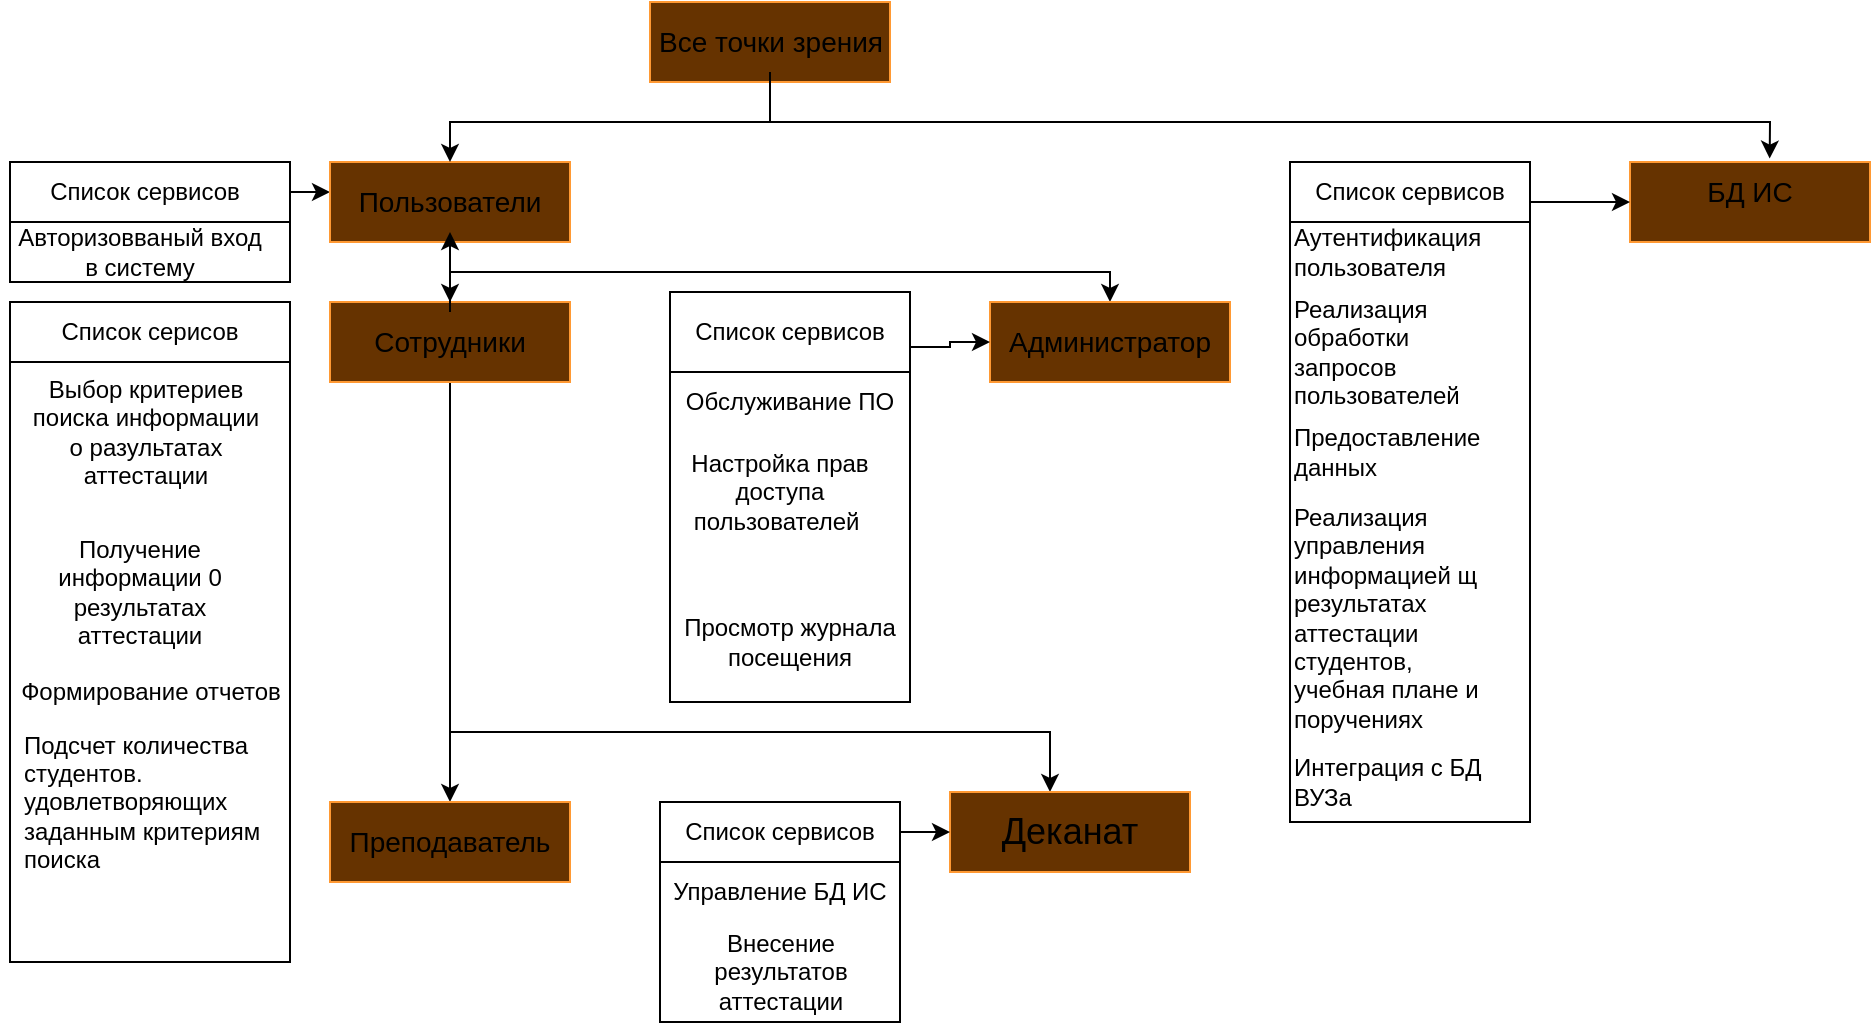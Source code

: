 <mxfile version="25.0.1">
  <diagram name="Страница — 1" id="XoDcgVmvNnohmi8HZWg9">
    <mxGraphModel dx="2580" dy="1130" grid="1" gridSize="10" guides="1" tooltips="1" connect="1" arrows="1" fold="1" page="1" pageScale="1" pageWidth="827" pageHeight="1169" math="0" shadow="0">
      <root>
        <mxCell id="0" />
        <mxCell id="1" parent="0" />
        <mxCell id="A2Cu6Bd9uKaZjOzN5dYJ-1" value="" style="rounded=0;whiteSpace=wrap;html=1;" parent="1" vertex="1">
          <mxGeometry x="40" y="80" width="140" height="30" as="geometry" />
        </mxCell>
        <mxCell id="cIKN-_tGBrGk3SsRRnwc-5" value="" style="edgeStyle=orthogonalEdgeStyle;rounded=0;orthogonalLoop=1;jettySize=auto;html=1;exitX=1;exitY=0.5;exitDx=0;exitDy=0;" edge="1" parent="1" source="A2Cu6Bd9uKaZjOzN5dYJ-1">
          <mxGeometry relative="1" as="geometry">
            <mxPoint x="200" y="95" as="targetPoint" />
          </mxGeometry>
        </mxCell>
        <mxCell id="A2Cu6Bd9uKaZjOzN5dYJ-2" value="Список сервисов" style="text;strokeColor=none;align=center;fillColor=none;html=1;verticalAlign=middle;whiteSpace=wrap;rounded=0;" parent="1" vertex="1">
          <mxGeometry x="45" y="80" width="125" height="30" as="geometry" />
        </mxCell>
        <mxCell id="A2Cu6Bd9uKaZjOzN5dYJ-3" value="" style="rounded=0;whiteSpace=wrap;html=1;" parent="1" vertex="1">
          <mxGeometry x="40" y="110" width="140" height="30" as="geometry" />
        </mxCell>
        <mxCell id="A2Cu6Bd9uKaZjOzN5dYJ-4" value="Авторизовваный вход в систему" style="text;strokeColor=none;align=center;fillColor=none;html=1;verticalAlign=middle;whiteSpace=wrap;rounded=0;" parent="1" vertex="1">
          <mxGeometry x="40" y="110" width="130" height="30" as="geometry" />
        </mxCell>
        <mxCell id="A2Cu6Bd9uKaZjOzN5dYJ-5" value="" style="rounded=0;whiteSpace=wrap;html=1;" parent="1" vertex="1">
          <mxGeometry x="40" y="150" width="140" height="30" as="geometry" />
        </mxCell>
        <mxCell id="A2Cu6Bd9uKaZjOzN5dYJ-6" value="Список серисов" style="text;strokeColor=none;align=center;fillColor=none;html=1;verticalAlign=middle;whiteSpace=wrap;rounded=0;" parent="1" vertex="1">
          <mxGeometry x="50" y="150" width="120" height="30" as="geometry" />
        </mxCell>
        <mxCell id="A2Cu6Bd9uKaZjOzN5dYJ-7" value="&lt;div&gt;&lt;br&gt;&lt;/div&gt;&lt;div&gt;&lt;br&gt;&lt;/div&gt;&lt;div&gt;&lt;br&gt;&lt;/div&gt;&lt;div&gt;&lt;br&gt;&lt;/div&gt;&lt;div&gt;&lt;br&gt;&lt;/div&gt;&lt;div&gt;&lt;br&gt;&lt;/div&gt;&lt;div&gt;&lt;br&gt;&lt;/div&gt;&lt;div&gt;&lt;br&gt;&lt;/div&gt;&lt;div&gt;&lt;br&gt;&lt;/div&gt;&lt;div&gt;&lt;br&gt;&lt;/div&gt;&lt;div style=&quot;text-align: left;&quot;&gt;&lt;br&gt;&lt;/div&gt;" style="rounded=0;whiteSpace=wrap;html=1;" parent="1" vertex="1">
          <mxGeometry x="40" y="180" width="140" height="300" as="geometry" />
        </mxCell>
        <mxCell id="A2Cu6Bd9uKaZjOzN5dYJ-10" value="Выбор критериев поиска информации о разультатах&lt;div&gt;аттестации&lt;/div&gt;" style="text;strokeColor=none;align=center;fillColor=none;html=1;verticalAlign=middle;whiteSpace=wrap;rounded=0;" parent="1" vertex="1">
          <mxGeometry x="47.5" y="200" width="120" height="30" as="geometry" />
        </mxCell>
        <mxCell id="A2Cu6Bd9uKaZjOzN5dYJ-13" value="Получение&lt;div&gt;информации 0 результатах&lt;/div&gt;&lt;div&gt;аттестации&lt;/div&gt;" style="text;strokeColor=none;align=center;fillColor=none;html=1;verticalAlign=middle;whiteSpace=wrap;rounded=0;" parent="1" vertex="1">
          <mxGeometry x="40" y="280" width="130" height="30" as="geometry" />
        </mxCell>
        <mxCell id="A2Cu6Bd9uKaZjOzN5dYJ-15" value="Формирование отчетов" style="text;html=1;align=center;verticalAlign=middle;resizable=0;points=[];autosize=1;strokeColor=none;fillColor=none;" parent="1" vertex="1">
          <mxGeometry x="35" y="330" width="150" height="30" as="geometry" />
        </mxCell>
        <mxCell id="cIKN-_tGBrGk3SsRRnwc-3" value="Подсчет количества&amp;nbsp;&lt;div&gt;студентов.&lt;/div&gt;&lt;div&gt;удовлетворяющих&lt;/div&gt;&lt;div&gt;заданным критериям&lt;/div&gt;&lt;div&gt;поиска&lt;/div&gt;" style="text;strokeColor=none;align=left;fillColor=none;html=1;verticalAlign=middle;whiteSpace=wrap;rounded=0;" vertex="1" parent="1">
          <mxGeometry x="45" y="310" width="150" height="180" as="geometry" />
        </mxCell>
        <mxCell id="cIKN-_tGBrGk3SsRRnwc-29" value="" style="edgeStyle=orthogonalEdgeStyle;rounded=0;orthogonalLoop=1;jettySize=auto;html=1;" edge="1" parent="1" source="cIKN-_tGBrGk3SsRRnwc-6" target="cIKN-_tGBrGk3SsRRnwc-28">
          <mxGeometry relative="1" as="geometry" />
        </mxCell>
        <mxCell id="cIKN-_tGBrGk3SsRRnwc-6" value="" style="rounded=0;whiteSpace=wrap;html=1;strokeColor=#FF9933;fillColor=#663300;" vertex="1" parent="1">
          <mxGeometry x="200" y="80" width="120" height="40" as="geometry" />
        </mxCell>
        <mxCell id="cIKN-_tGBrGk3SsRRnwc-9" value="&lt;span style=&quot;font-size: 14px;&quot;&gt;Пользователи&lt;/span&gt;" style="text;strokeColor=none;align=center;fillColor=none;html=1;verticalAlign=middle;whiteSpace=wrap;rounded=0;" vertex="1" parent="1">
          <mxGeometry x="230" y="85" width="60" height="30" as="geometry" />
        </mxCell>
        <mxCell id="cIKN-_tGBrGk3SsRRnwc-13" value="" style="rounded=0;whiteSpace=wrap;html=1;strokeColor=#FF9933;fillColor=#663300;" vertex="1" parent="1">
          <mxGeometry x="360" width="120" height="40" as="geometry" />
        </mxCell>
        <mxCell id="cIKN-_tGBrGk3SsRRnwc-24" value="" style="edgeStyle=orthogonalEdgeStyle;rounded=0;orthogonalLoop=1;jettySize=auto;html=1;" edge="1" parent="1" source="cIKN-_tGBrGk3SsRRnwc-16">
          <mxGeometry relative="1" as="geometry">
            <mxPoint x="260" y="80" as="targetPoint" />
            <Array as="points">
              <mxPoint x="420" y="60" />
              <mxPoint x="260" y="60" />
            </Array>
          </mxGeometry>
        </mxCell>
        <mxCell id="cIKN-_tGBrGk3SsRRnwc-16" value="&lt;font style=&quot;font-size: 14px;&quot;&gt;Все точки зрения&lt;/font&gt;" style="text;html=1;align=center;verticalAlign=middle;resizable=0;points=[];autosize=1;strokeColor=none;fillColor=none;" vertex="1" parent="1">
          <mxGeometry x="350" y="5" width="140" height="30" as="geometry" />
        </mxCell>
        <mxCell id="cIKN-_tGBrGk3SsRRnwc-34" value="" style="edgeStyle=orthogonalEdgeStyle;rounded=0;orthogonalLoop=1;jettySize=auto;html=1;" edge="1" parent="1" source="cIKN-_tGBrGk3SsRRnwc-28" target="cIKN-_tGBrGk3SsRRnwc-33">
          <mxGeometry relative="1" as="geometry">
            <Array as="points">
              <mxPoint x="260" y="360" />
              <mxPoint x="260" y="360" />
            </Array>
          </mxGeometry>
        </mxCell>
        <mxCell id="cIKN-_tGBrGk3SsRRnwc-28" value="" style="rounded=0;whiteSpace=wrap;html=1;strokeColor=#FF9933;fillColor=#663300;" vertex="1" parent="1">
          <mxGeometry x="200" y="150" width="120" height="40" as="geometry" />
        </mxCell>
        <mxCell id="cIKN-_tGBrGk3SsRRnwc-36" value="" style="edgeStyle=orthogonalEdgeStyle;rounded=0;orthogonalLoop=1;jettySize=auto;html=1;" edge="1" parent="1" source="cIKN-_tGBrGk3SsRRnwc-30" target="cIKN-_tGBrGk3SsRRnwc-9">
          <mxGeometry relative="1" as="geometry" />
        </mxCell>
        <mxCell id="cIKN-_tGBrGk3SsRRnwc-30" value="&lt;font style=&quot;font-size: 14px;&quot;&gt;Сотрудники&lt;/font&gt;" style="text;strokeColor=none;align=center;fillColor=none;html=1;verticalAlign=middle;whiteSpace=wrap;rounded=0;" vertex="1" parent="1">
          <mxGeometry x="230" y="155" width="60" height="30" as="geometry" />
        </mxCell>
        <mxCell id="cIKN-_tGBrGk3SsRRnwc-33" value="" style="rounded=0;whiteSpace=wrap;html=1;strokeColor=#FF9933;fillColor=#663300;" vertex="1" parent="1">
          <mxGeometry x="200" y="400" width="120" height="40" as="geometry" />
        </mxCell>
        <mxCell id="cIKN-_tGBrGk3SsRRnwc-35" value="&lt;font style=&quot;font-size: 14px;&quot;&gt;Преподаватель&lt;/font&gt;" style="text;strokeColor=none;align=center;fillColor=none;html=1;verticalAlign=middle;whiteSpace=wrap;rounded=0;" vertex="1" parent="1">
          <mxGeometry x="230" y="405" width="60" height="30" as="geometry" />
        </mxCell>
        <mxCell id="cIKN-_tGBrGk3SsRRnwc-37" value="" style="endArrow=classic;html=1;rounded=0;entryX=0.5;entryY=0;entryDx=0;entryDy=0;" edge="1" parent="1" target="cIKN-_tGBrGk3SsRRnwc-38">
          <mxGeometry width="50" height="50" relative="1" as="geometry">
            <mxPoint x="260" y="135" as="sourcePoint" />
            <mxPoint x="630" y="135" as="targetPoint" />
            <Array as="points">
              <mxPoint x="590" y="135" />
            </Array>
          </mxGeometry>
        </mxCell>
        <mxCell id="cIKN-_tGBrGk3SsRRnwc-38" value="" style="rounded=0;whiteSpace=wrap;html=1;strokeColor=#FF9933;fillColor=#663300;" vertex="1" parent="1">
          <mxGeometry x="530" y="150" width="120" height="40" as="geometry" />
        </mxCell>
        <mxCell id="cIKN-_tGBrGk3SsRRnwc-43" value="" style="rounded=0;whiteSpace=wrap;html=1;" vertex="1" parent="1">
          <mxGeometry x="370" y="145" width="120" height="40" as="geometry" />
        </mxCell>
        <mxCell id="cIKN-_tGBrGk3SsRRnwc-62" style="edgeStyle=orthogonalEdgeStyle;rounded=0;orthogonalLoop=1;jettySize=auto;html=1;exitX=1;exitY=0.75;exitDx=0;exitDy=0;entryX=0;entryY=0.5;entryDx=0;entryDy=0;" edge="1" parent="1" source="cIKN-_tGBrGk3SsRRnwc-44" target="cIKN-_tGBrGk3SsRRnwc-38">
          <mxGeometry relative="1" as="geometry" />
        </mxCell>
        <mxCell id="cIKN-_tGBrGk3SsRRnwc-44" value="Список сервисов" style="text;strokeColor=none;align=center;fillColor=none;html=1;verticalAlign=middle;whiteSpace=wrap;rounded=0;" vertex="1" parent="1">
          <mxGeometry x="370" y="150" width="120" height="30" as="geometry" />
        </mxCell>
        <mxCell id="cIKN-_tGBrGk3SsRRnwc-45" value="" style="rounded=0;whiteSpace=wrap;html=1;" vertex="1" parent="1">
          <mxGeometry x="370" y="185" width="120" height="165" as="geometry" />
        </mxCell>
        <mxCell id="cIKN-_tGBrGk3SsRRnwc-46" value="Обслуживание ПО" style="text;strokeColor=none;align=center;fillColor=none;html=1;verticalAlign=middle;whiteSpace=wrap;rounded=0;" vertex="1" parent="1">
          <mxGeometry x="370" y="185" width="120" height="30" as="geometry" />
        </mxCell>
        <mxCell id="cIKN-_tGBrGk3SsRRnwc-48" value="Настройка прав&lt;div&gt;доступа&lt;/div&gt;&lt;div&gt;пользователей&amp;nbsp;&lt;/div&gt;" style="text;strokeColor=none;align=center;fillColor=none;html=1;verticalAlign=middle;whiteSpace=wrap;rounded=0;" vertex="1" parent="1">
          <mxGeometry x="370" y="230" width="110" height="30" as="geometry" />
        </mxCell>
        <mxCell id="cIKN-_tGBrGk3SsRRnwc-52" value="Просмотр журнала посещения" style="text;strokeColor=none;align=center;fillColor=none;html=1;verticalAlign=middle;whiteSpace=wrap;rounded=0;" vertex="1" parent="1">
          <mxGeometry x="360" y="290" width="140" height="60" as="geometry" />
        </mxCell>
        <mxCell id="cIKN-_tGBrGk3SsRRnwc-54" value="&lt;font style=&quot;font-size: 14px;&quot;&gt;Администратор&lt;/font&gt;" style="text;strokeColor=none;align=center;fillColor=none;html=1;verticalAlign=middle;whiteSpace=wrap;rounded=0;" vertex="1" parent="1">
          <mxGeometry x="560" y="155" width="60" height="30" as="geometry" />
        </mxCell>
        <mxCell id="cIKN-_tGBrGk3SsRRnwc-64" value="" style="endArrow=classic;html=1;rounded=0;" edge="1" parent="1">
          <mxGeometry width="50" height="50" relative="1" as="geometry">
            <mxPoint x="260" y="365" as="sourcePoint" />
            <mxPoint x="560" y="395" as="targetPoint" />
            <Array as="points">
              <mxPoint x="560" y="365" />
            </Array>
          </mxGeometry>
        </mxCell>
        <mxCell id="cIKN-_tGBrGk3SsRRnwc-67" value="" style="rounded=0;whiteSpace=wrap;html=1;strokeColor=#FF9933;fillColor=#663300;" vertex="1" parent="1">
          <mxGeometry x="510" y="395" width="120" height="40" as="geometry" />
        </mxCell>
        <mxCell id="cIKN-_tGBrGk3SsRRnwc-70" value="&lt;font style=&quot;font-size: 18px;&quot;&gt;Деканат&lt;/font&gt;" style="text;strokeColor=none;align=center;fillColor=none;html=1;verticalAlign=middle;whiteSpace=wrap;rounded=0;" vertex="1" parent="1">
          <mxGeometry x="540" y="400" width="60" height="30" as="geometry" />
        </mxCell>
        <mxCell id="cIKN-_tGBrGk3SsRRnwc-77" style="edgeStyle=orthogonalEdgeStyle;rounded=0;orthogonalLoop=1;jettySize=auto;html=1;exitX=1;exitY=0.5;exitDx=0;exitDy=0;entryX=0;entryY=0.5;entryDx=0;entryDy=0;" edge="1" parent="1" source="cIKN-_tGBrGk3SsRRnwc-71" target="cIKN-_tGBrGk3SsRRnwc-67">
          <mxGeometry relative="1" as="geometry" />
        </mxCell>
        <mxCell id="cIKN-_tGBrGk3SsRRnwc-71" value="" style="rounded=0;whiteSpace=wrap;html=1;" vertex="1" parent="1">
          <mxGeometry x="365" y="400" width="120" height="30" as="geometry" />
        </mxCell>
        <mxCell id="cIKN-_tGBrGk3SsRRnwc-72" value="Список сервисов" style="text;strokeColor=none;align=center;fillColor=none;html=1;verticalAlign=middle;whiteSpace=wrap;rounded=0;" vertex="1" parent="1">
          <mxGeometry x="375" y="400" width="100" height="30" as="geometry" />
        </mxCell>
        <mxCell id="cIKN-_tGBrGk3SsRRnwc-73" value="" style="rounded=0;whiteSpace=wrap;html=1;" vertex="1" parent="1">
          <mxGeometry x="365" y="430" width="120" height="80" as="geometry" />
        </mxCell>
        <mxCell id="cIKN-_tGBrGk3SsRRnwc-75" value="Управление БД ИС" style="text;strokeColor=none;align=center;fillColor=none;html=1;verticalAlign=middle;whiteSpace=wrap;rounded=0;" vertex="1" parent="1">
          <mxGeometry x="365" y="430" width="120" height="30" as="geometry" />
        </mxCell>
        <mxCell id="cIKN-_tGBrGk3SsRRnwc-76" value="Внесение результатов аттестации" style="text;strokeColor=none;align=center;fillColor=none;html=1;verticalAlign=middle;whiteSpace=wrap;rounded=0;" vertex="1" parent="1">
          <mxGeometry x="362.5" y="470" width="125" height="30" as="geometry" />
        </mxCell>
        <mxCell id="cIKN-_tGBrGk3SsRRnwc-78" value="" style="endArrow=classic;html=1;rounded=0;entryX=0.582;entryY=-0.043;entryDx=0;entryDy=0;entryPerimeter=0;" edge="1" parent="1" target="cIKN-_tGBrGk3SsRRnwc-79">
          <mxGeometry width="50" height="50" relative="1" as="geometry">
            <mxPoint x="420" y="60" as="sourcePoint" />
            <mxPoint x="880" y="80" as="targetPoint" />
            <Array as="points">
              <mxPoint x="920" y="60" />
            </Array>
          </mxGeometry>
        </mxCell>
        <mxCell id="cIKN-_tGBrGk3SsRRnwc-79" value="" style="rounded=0;whiteSpace=wrap;html=1;strokeColor=#FF9933;fillColor=#663300;" vertex="1" parent="1">
          <mxGeometry x="850" y="80" width="120" height="40" as="geometry" />
        </mxCell>
        <mxCell id="cIKN-_tGBrGk3SsRRnwc-81" value="" style="rounded=0;whiteSpace=wrap;html=1;" vertex="1" parent="1">
          <mxGeometry x="680" y="80" width="120" height="30" as="geometry" />
        </mxCell>
        <mxCell id="cIKN-_tGBrGk3SsRRnwc-82" value="&lt;font style=&quot;font-size: 14px;&quot;&gt;БД ИС&lt;/font&gt;" style="text;strokeColor=none;align=center;fillColor=none;html=1;verticalAlign=middle;whiteSpace=wrap;rounded=0;" vertex="1" parent="1">
          <mxGeometry x="880" y="80" width="60" height="30" as="geometry" />
        </mxCell>
        <mxCell id="cIKN-_tGBrGk3SsRRnwc-83" value="Список сервисов" style="text;strokeColor=none;align=center;fillColor=none;html=1;verticalAlign=middle;whiteSpace=wrap;rounded=0;" vertex="1" parent="1">
          <mxGeometry x="690" y="80" width="100" height="30" as="geometry" />
        </mxCell>
        <mxCell id="cIKN-_tGBrGk3SsRRnwc-84" value="" style="rounded=0;whiteSpace=wrap;html=1;" vertex="1" parent="1">
          <mxGeometry x="680" y="110" width="120" height="300" as="geometry" />
        </mxCell>
        <mxCell id="cIKN-_tGBrGk3SsRRnwc-85" value="Аутентификация&amp;nbsp;&lt;div&gt;пользователя&lt;/div&gt;" style="text;strokeColor=none;align=left;fillColor=none;html=1;verticalAlign=middle;whiteSpace=wrap;rounded=0;" vertex="1" parent="1">
          <mxGeometry x="680" y="110" width="60" height="30" as="geometry" />
        </mxCell>
        <mxCell id="cIKN-_tGBrGk3SsRRnwc-86" value="Реализация обработки&lt;div&gt;запросов&lt;/div&gt;&lt;div&gt;пользователей&lt;/div&gt;" style="text;strokeColor=none;align=left;fillColor=none;html=1;verticalAlign=middle;whiteSpace=wrap;rounded=0;" vertex="1" parent="1">
          <mxGeometry x="680" y="160" width="120" height="30" as="geometry" />
        </mxCell>
        <mxCell id="cIKN-_tGBrGk3SsRRnwc-89" value="Предоставление данных" style="text;strokeColor=none;align=left;fillColor=none;html=1;verticalAlign=middle;whiteSpace=wrap;rounded=0;" vertex="1" parent="1">
          <mxGeometry x="680" y="210" width="60" height="30" as="geometry" />
        </mxCell>
        <mxCell id="cIKN-_tGBrGk3SsRRnwc-91" value="Реализация управления&amp;nbsp;&lt;div&gt;информацией щ результатах&lt;/div&gt;&lt;div&gt;аттестации студентов,&lt;/div&gt;&lt;div&gt;учебная плане и поручениях&lt;/div&gt;" style="text;strokeColor=none;align=left;fillColor=none;html=1;verticalAlign=middle;whiteSpace=wrap;rounded=0;" vertex="1" parent="1">
          <mxGeometry x="680" y="230" width="110" height="155" as="geometry" />
        </mxCell>
        <mxCell id="cIKN-_tGBrGk3SsRRnwc-95" value="Интеграция с БД ВУЗа" style="text;strokeColor=none;align=left;fillColor=none;html=1;verticalAlign=middle;whiteSpace=wrap;rounded=0;" vertex="1" parent="1">
          <mxGeometry x="680" y="380" width="110" height="20" as="geometry" />
        </mxCell>
        <mxCell id="cIKN-_tGBrGk3SsRRnwc-97" value="" style="endArrow=classic;html=1;rounded=0;entryX=0;entryY=0.5;entryDx=0;entryDy=0;" edge="1" parent="1" target="cIKN-_tGBrGk3SsRRnwc-79">
          <mxGeometry width="50" height="50" relative="1" as="geometry">
            <mxPoint x="800" y="100" as="sourcePoint" />
            <mxPoint x="850" y="50" as="targetPoint" />
          </mxGeometry>
        </mxCell>
      </root>
    </mxGraphModel>
  </diagram>
</mxfile>
